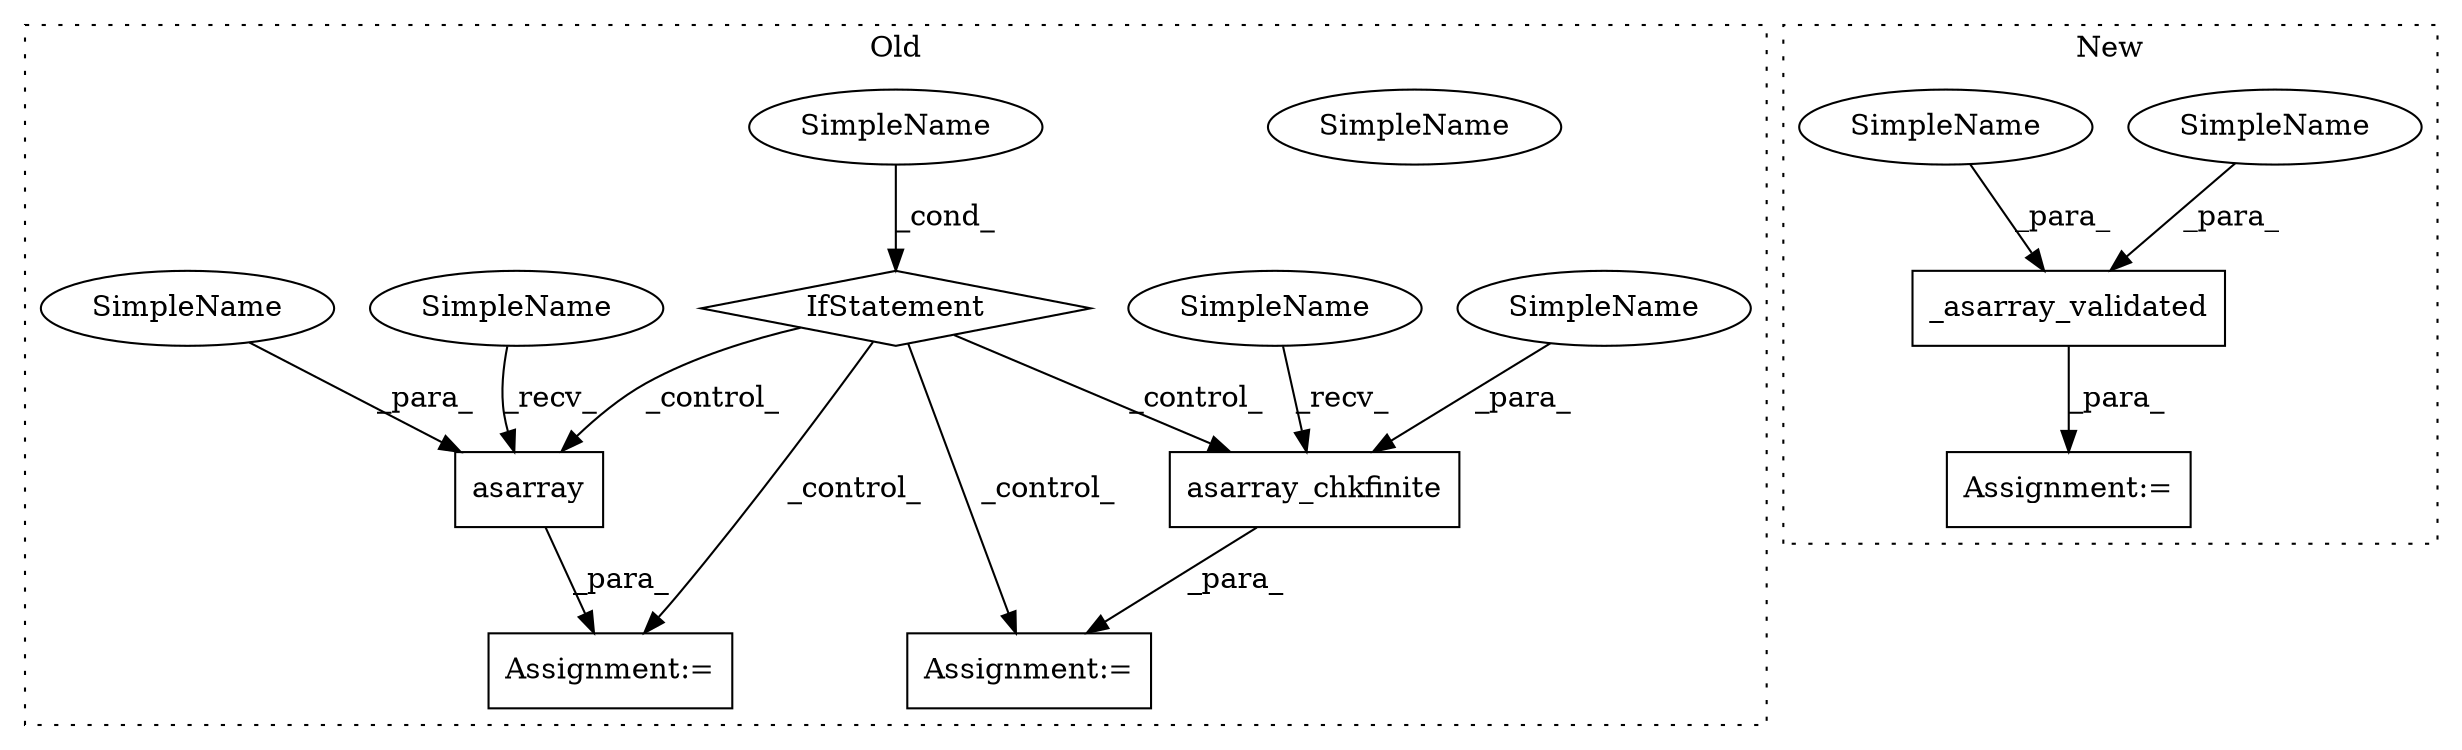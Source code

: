 digraph G {
subgraph cluster0 {
1 [label="asarray" a="32" s="10973,10982" l="8,1" shape="box"];
3 [label="asarray_chkfinite" a="32" s="10923,10942" l="18,1" shape="box"];
4 [label="IfStatement" a="25" s="10889,10905" l="4,2" shape="diamond"];
5 [label="SimpleName" a="42" s="10893" l="12" shape="ellipse"];
6 [label="Assignment:=" a="7" s="10966" l="1" shape="box"];
7 [label="Assignment:=" a="7" s="10916" l="1" shape="box"];
9 [label="SimpleName" a="42" s="10893" l="12" shape="ellipse"];
10 [label="SimpleName" a="42" s="10941" l="1" shape="ellipse"];
11 [label="SimpleName" a="42" s="10981" l="1" shape="ellipse"];
13 [label="SimpleName" a="42" s="10967" l="5" shape="ellipse"];
14 [label="SimpleName" a="42" s="10917" l="5" shape="ellipse"];
label = "Old";
style="dotted";
}
subgraph cluster1 {
2 [label="_asarray_validated" a="32" s="10090,10123" l="19,1" shape="box"];
8 [label="Assignment:=" a="7" s="10089" l="1" shape="box"];
12 [label="SimpleName" a="42" s="10111" l="12" shape="ellipse"];
15 [label="SimpleName" a="42" s="10109" l="1" shape="ellipse"];
label = "New";
style="dotted";
}
1 -> 6 [label="_para_"];
2 -> 8 [label="_para_"];
3 -> 7 [label="_para_"];
4 -> 1 [label="_control_"];
4 -> 6 [label="_control_"];
4 -> 3 [label="_control_"];
4 -> 7 [label="_control_"];
9 -> 4 [label="_cond_"];
10 -> 3 [label="_para_"];
11 -> 1 [label="_para_"];
12 -> 2 [label="_para_"];
13 -> 1 [label="_recv_"];
14 -> 3 [label="_recv_"];
15 -> 2 [label="_para_"];
}